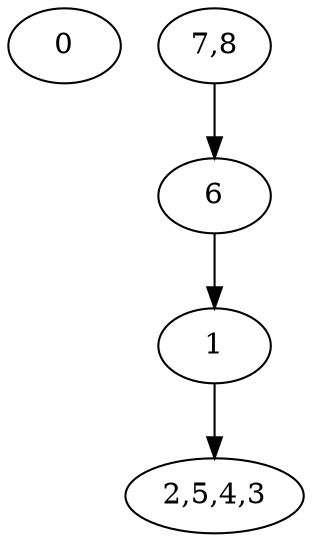 digraph g{
0 [label = "0"];
1 [label = "1"];
2 [label = "2,5,4,3"];
6 [label = "6"];
7 [label = "7,8"];
1 -> 2;
6 -> 1;
7 -> 6;
}
